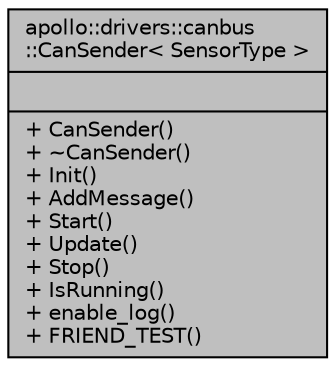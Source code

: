 digraph "apollo::drivers::canbus::CanSender&lt; SensorType &gt;"
{
  edge [fontname="Helvetica",fontsize="10",labelfontname="Helvetica",labelfontsize="10"];
  node [fontname="Helvetica",fontsize="10",shape=record];
  Node1 [label="{apollo::drivers::canbus\l::CanSender\< SensorType \>\n||+ CanSender()\l+ ~CanSender()\l+ Init()\l+ AddMessage()\l+ Start()\l+ Update()\l+ Stop()\l+ IsRunning()\l+ enable_log()\l+ FRIEND_TEST()\l}",height=0.2,width=0.4,color="black", fillcolor="grey75", style="filled" fontcolor="black"];
}
